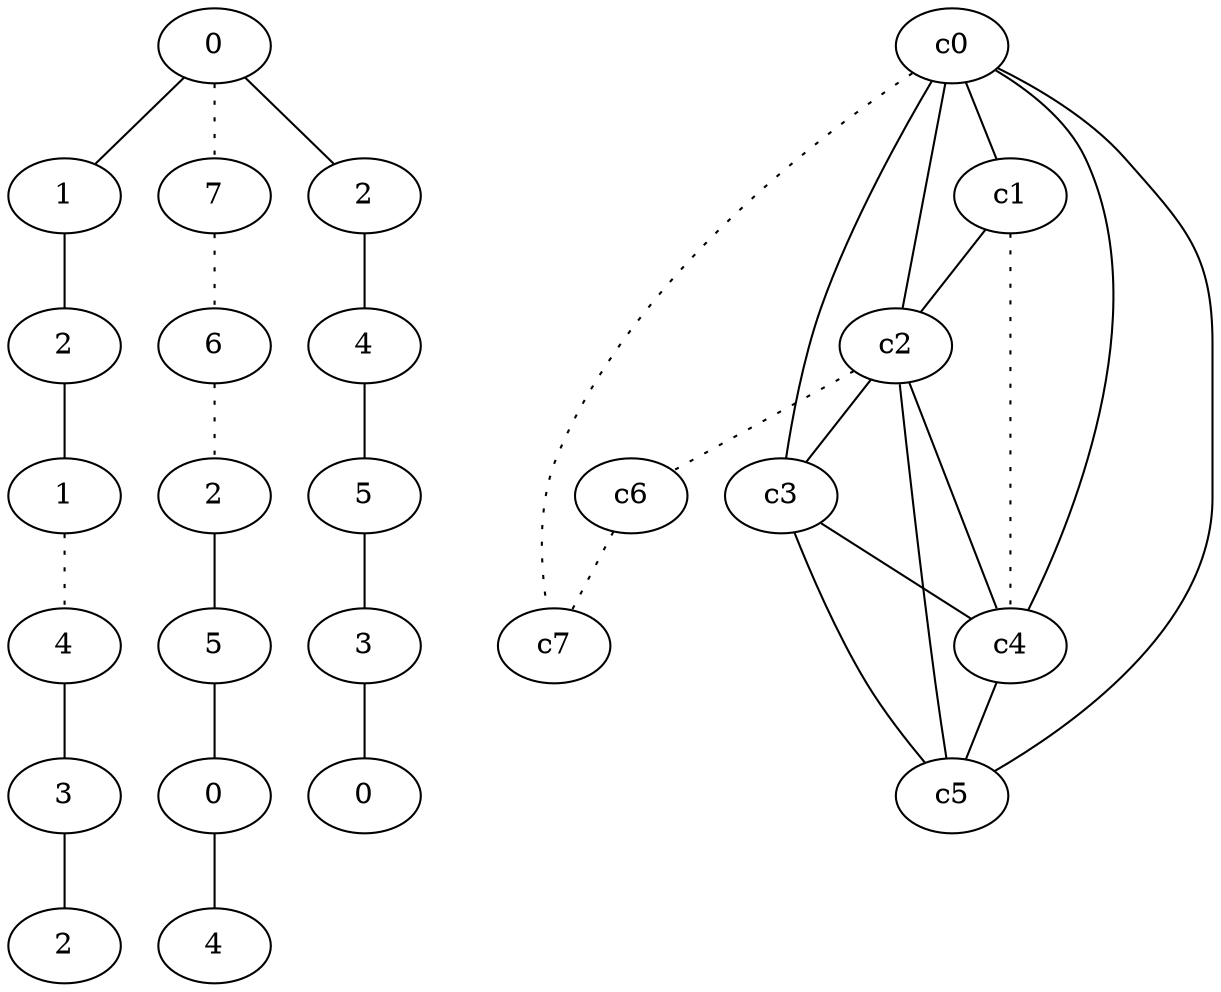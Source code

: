 graph {
a0[label=0];
a1[label=1];
a2[label=2];
a3[label=1];
a4[label=4];
a5[label=3];
a6[label=2];
a7[label=7];
a8[label=6];
a9[label=2];
a10[label=5];
a11[label=0];
a12[label=4];
a13[label=2];
a14[label=4];
a15[label=5];
a16[label=3];
a17[label=0];
a0 -- a1;
a0 -- a7 [style=dotted];
a0 -- a13;
a1 -- a2;
a2 -- a3;
a3 -- a4 [style=dotted];
a4 -- a5;
a5 -- a6;
a7 -- a8 [style=dotted];
a8 -- a9 [style=dotted];
a9 -- a10;
a10 -- a11;
a11 -- a12;
a13 -- a14;
a14 -- a15;
a15 -- a16;
a16 -- a17;
c0 -- c1;
c0 -- c2;
c0 -- c3;
c0 -- c4;
c0 -- c5;
c0 -- c7 [style=dotted];
c1 -- c2;
c1 -- c4 [style=dotted];
c2 -- c3;
c2 -- c4;
c2 -- c5;
c2 -- c6 [style=dotted];
c3 -- c4;
c3 -- c5;
c4 -- c5;
c6 -- c7 [style=dotted];
}
